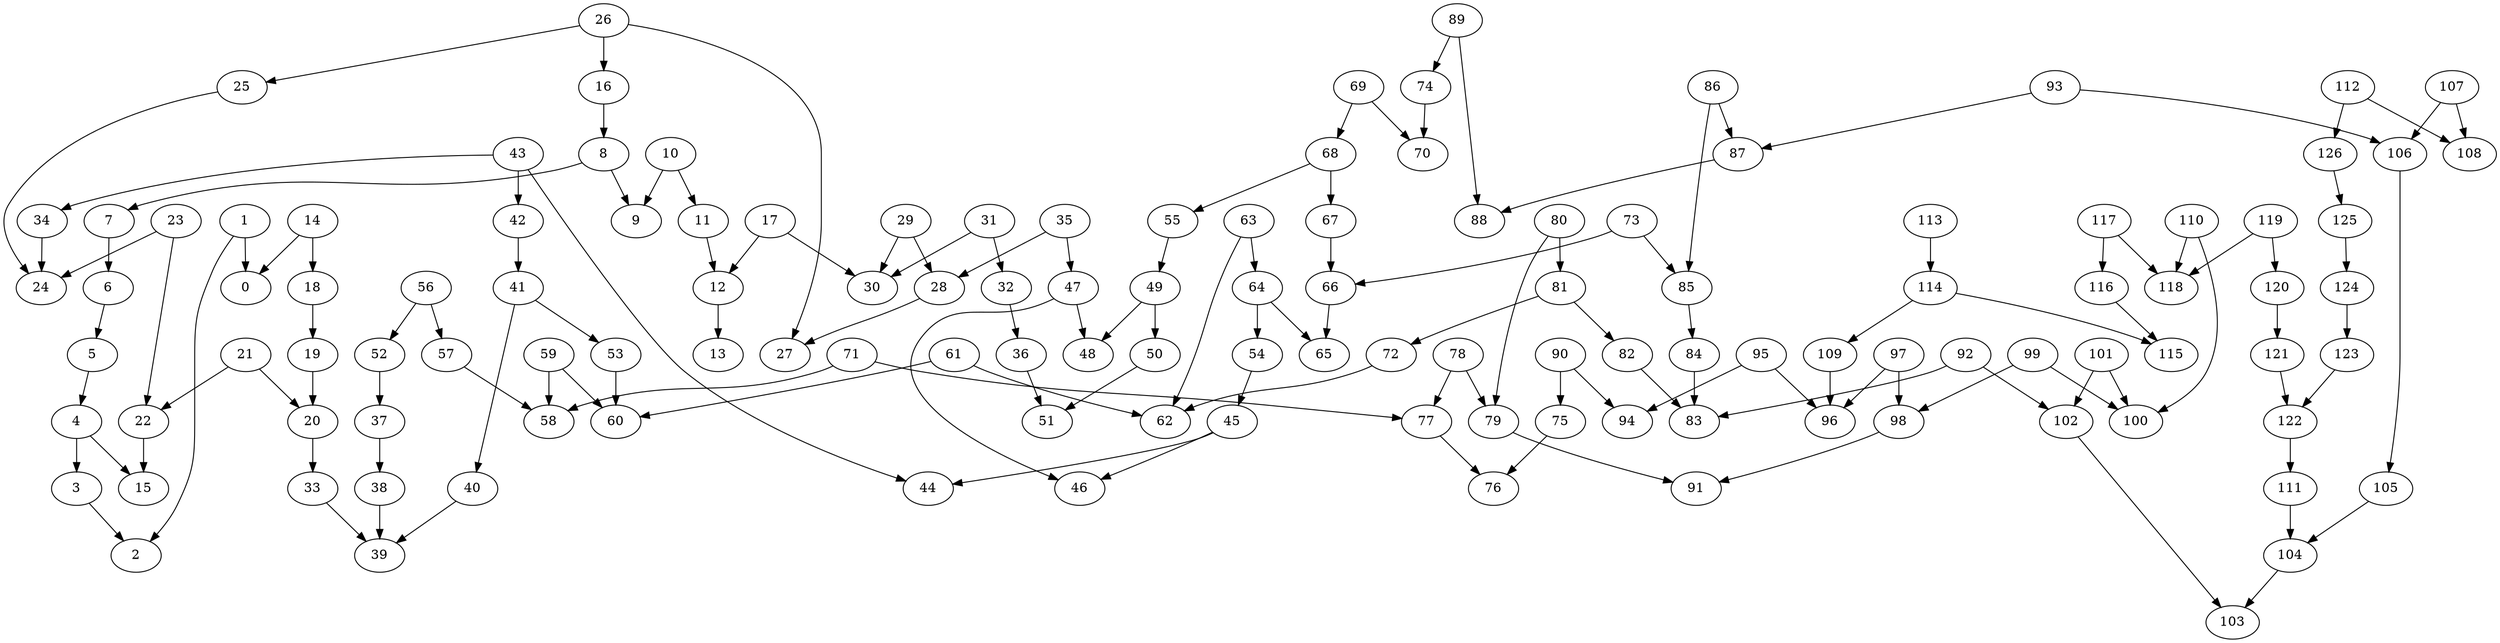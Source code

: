 strict digraph "Gate time (ns)" {
	1 -> 0	["Gate time (ns)"=533.333];
	1 -> 2	["Gate time (ns)"=533.333];
	3 -> 2	["Gate time (ns)"=533.333];
	4 -> 3	["Gate time (ns)"=533.333];
	4 -> 15	["Gate time (ns)"=533.333];
	5 -> 4	["Gate time (ns)"=533.333];
	6 -> 5	["Gate time (ns)"=533.333];
	7 -> 6	["Gate time (ns)"=533.333];
	8 -> 7	["Gate time (ns)"=533.333];
	8 -> 9	["Gate time (ns)"=533.333];
	10 -> 9	["Gate time (ns)"=533.333];
	10 -> 11	["Gate time (ns)"=533.333];
	11 -> 12	["Gate time (ns)"=533.333];
	12 -> 13	["Gate time (ns)"=533.333];
	14 -> 0	["Gate time (ns)"=533.333];
	14 -> 18	["Gate time (ns)"=533.333];
	18 -> 19	["Gate time (ns)"=533.333];
	16 -> 8	["Gate time (ns)"=533.333];
	17 -> 12	["Gate time (ns)"=533.333];
	17 -> 30	["Gate time (ns)"=533.333];
	19 -> 20	["Gate time (ns)"=533.333];
	20 -> 33	["Gate time (ns)"=533.333];
	33 -> 39	["Gate time (ns)"=533.333];
	21 -> 20	["Gate time (ns)"=533.333];
	21 -> 22	["Gate time (ns)"=533.333];
	22 -> 15	["Gate time (ns)"=533.333];
	23 -> 22	["Gate time (ns)"=533.333];
	23 -> 24	["Gate time (ns)"=533.333];
	25 -> 24	["Gate time (ns)"=533.333];
	26 -> 16	["Gate time (ns)"=533.333];
	26 -> 25	["Gate time (ns)"=533.333];
	26 -> 27	["Gate time (ns)"=533.333];
	28 -> 27	["Gate time (ns)"=533.333];
	29 -> 30	["Gate time (ns)"=533.333];
	29 -> 28	["Gate time (ns)"=533.333];
	31 -> 30	["Gate time (ns)"=533.333];
	31 -> 32	["Gate time (ns)"=533.333];
	32 -> 36	["Gate time (ns)"=533.333];
	36 -> 51	["Gate time (ns)"=533.333];
	34 -> 24	["Gate time (ns)"=533.333];
	35 -> 28	["Gate time (ns)"=533.333];
	35 -> 47	["Gate time (ns)"=533.333];
	47 -> 46	["Gate time (ns)"=533.333];
	47 -> 48	["Gate time (ns)"=533.333];
	37 -> 38	["Gate time (ns)"=533.333];
	38 -> 39	["Gate time (ns)"=533.333];
	40 -> 39	["Gate time (ns)"=533.333];
	41 -> 40	["Gate time (ns)"=533.333];
	41 -> 53	["Gate time (ns)"=533.333];
	53 -> 60	["Gate time (ns)"=533.333];
	42 -> 41	["Gate time (ns)"=533.333];
	43 -> 34	["Gate time (ns)"=533.333];
	43 -> 42	["Gate time (ns)"=533.333];
	43 -> 44	["Gate time (ns)"=533.333];
	45 -> 44	["Gate time (ns)"=533.333];
	45 -> 46	["Gate time (ns)"=533.333];
	49 -> 48	["Gate time (ns)"=533.333];
	49 -> 50	["Gate time (ns)"=533.333];
	50 -> 51	["Gate time (ns)"=533.333];
	52 -> 37	["Gate time (ns)"=533.333];
	54 -> 45	["Gate time (ns)"=533.333];
	55 -> 49	["Gate time (ns)"=533.333];
	56 -> 52	["Gate time (ns)"=881.778];
	56 -> 57	["Gate time (ns)"=881.778];
	57 -> 58	["Gate time (ns)"=533.333];
	59 -> 60	["Gate time (ns)"=533.333];
	59 -> 58	["Gate time (ns)"=533.333];
	61 -> 60	["Gate time (ns)"=533.333];
	61 -> 62	["Gate time (ns)"=533.333];
	63 -> 62	["Gate time (ns)"=533.333];
	63 -> 64	["Gate time (ns)"=533.333];
	64 -> 54	["Gate time (ns)"=533.333];
	64 -> 65	["Gate time (ns)"=533.333];
	66 -> 65	["Gate time (ns)"=533.333];
	67 -> 66	["Gate time (ns)"=533.333];
	68 -> 55	["Gate time (ns)"=775.111];
	68 -> 67	["Gate time (ns)"=533.333];
	69 -> 68	["Gate time (ns)"=533.333];
	69 -> 70	["Gate time (ns)"=533.333];
	71 -> 58	["Gate time (ns)"=533.333];
	71 -> 77	["Gate time (ns)"=533.333];
	77 -> 76	["Gate time (ns)"=533.333];
	72 -> 62	["Gate time (ns)"=533.333];
	73 -> 66	["Gate time (ns)"=533.333];
	73 -> 85	["Gate time (ns)"=533.333];
	85 -> 84	["Gate time (ns)"=533.333];
	74 -> 70	["Gate time (ns)"=533.333];
	75 -> 76	["Gate time (ns)"=533.333];
	78 -> 77	["Gate time (ns)"=533.333];
	78 -> 79	["Gate time (ns)"=533.333];
	79 -> 91	["Gate time (ns)"=533.333];
	80 -> 79	["Gate time (ns)"=533.333];
	80 -> 81	["Gate time (ns)"=533.333];
	81 -> 72	["Gate time (ns)"=533.333];
	81 -> 82	["Gate time (ns)"=533.333];
	82 -> 83	["Gate time (ns)"=533.333];
	84 -> 83	["Gate time (ns)"=448.0];
	86 -> 85	["Gate time (ns)"=533.333];
	86 -> 87	["Gate time (ns)"=533.333];
	87 -> 88	["Gate time (ns)"=533.333];
	89 -> 74	["Gate time (ns)"=533.333];
	89 -> 88	["Gate time (ns)"=533.333];
	90 -> 75	["Gate time (ns)"=533.333];
	90 -> 94	["Gate time (ns)"=533.333];
	92 -> 83	["Gate time (ns)"=533.333];
	92 -> 102	["Gate time (ns)"=533.333];
	102 -> 103	["Gate time (ns)"=533.333];
	93 -> 87	["Gate time (ns)"=533.333];
	93 -> 106	["Gate time (ns)"=533.333];
	106 -> 105	["Gate time (ns)"=533.333];
	95 -> 94	["Gate time (ns)"=533.333];
	95 -> 96	["Gate time (ns)"=533.333];
	97 -> 96	["Gate time (ns)"=533.333];
	97 -> 98	["Gate time (ns)"=533.333];
	98 -> 91	["Gate time (ns)"=533.333];
	99 -> 98	["Gate time (ns)"=533.333];
	99 -> 100	["Gate time (ns)"=533.333];
	101 -> 102	["Gate time (ns)"=533.333];
	101 -> 100	["Gate time (ns)"=533.333];
	104 -> 103	["Gate time (ns)"=533.333];
	105 -> 104	["Gate time (ns)"=533.333];
	107 -> 106	["Gate time (ns)"=533.333];
	107 -> 108	["Gate time (ns)"=533.333];
	109 -> 96	["Gate time (ns)"=533.333];
	110 -> 100	["Gate time (ns)"=533.333];
	110 -> 118	["Gate time (ns)"=533.333];
	111 -> 104	["Gate time (ns)"=533.333];
	112 -> 108	["Gate time (ns)"=533.333];
	112 -> 126	["Gate time (ns)"=533.333];
	126 -> 125	["Gate time (ns)"=533.333];
	113 -> 114	["Gate time (ns)"=533.333];
	114 -> 109	["Gate time (ns)"=533.333];
	114 -> 115	["Gate time (ns)"=533.333];
	116 -> 115	["Gate time (ns)"=533.333];
	117 -> 118	["Gate time (ns)"=533.333];
	117 -> 116	["Gate time (ns)"=533.333];
	119 -> 118	["Gate time (ns)"=533.333];
	119 -> 120	["Gate time (ns)"=533.333];
	120 -> 121	["Gate time (ns)"=533.333];
	121 -> 122	["Gate time (ns)"=533.333];
	122 -> 111	["Gate time (ns)"=533.333];
	123 -> 122	["Gate time (ns)"=533.333];
	124 -> 123	["Gate time (ns)"=533.333];
	125 -> 124	["Gate time (ns)"=533.333];
}
